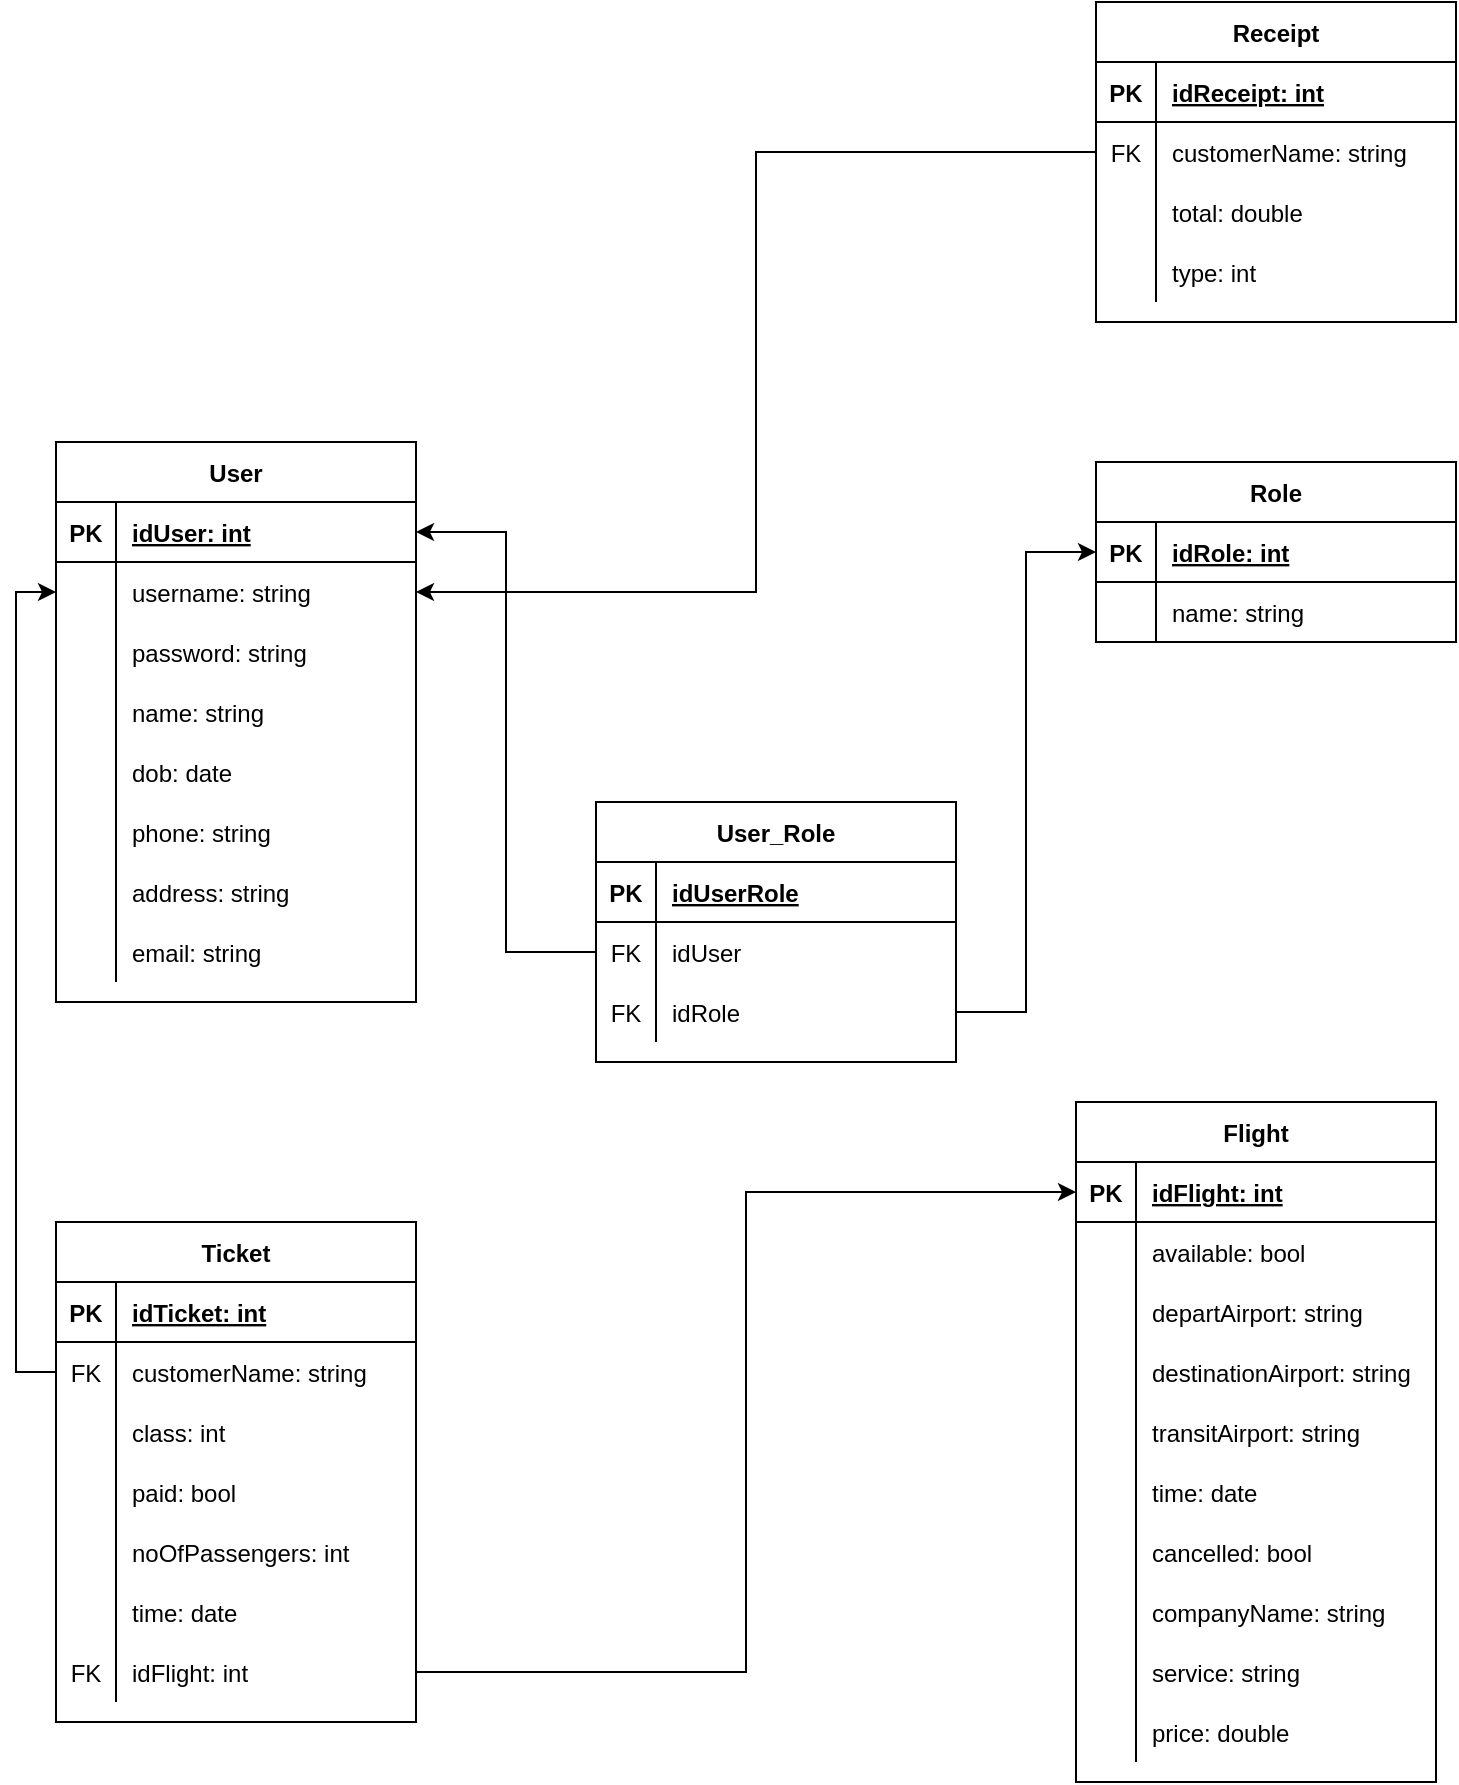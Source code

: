 <mxfile version="14.5.1" type="device"><diagram id="LL1lOkLg1EmS6O960kzK" name="Page-1"><mxGraphModel dx="1483" dy="1883" grid="1" gridSize="10" guides="1" tooltips="1" connect="1" arrows="1" fold="1" page="1" pageScale="1" pageWidth="850" pageHeight="1100" math="0" shadow="0"><root><mxCell id="0"/><mxCell id="1" parent="0"/><mxCell id="aAp7KKESzbnUokbkELah-1" value="User" style="shape=table;startSize=30;container=1;collapsible=1;childLayout=tableLayout;fixedRows=1;rowLines=0;fontStyle=1;align=center;resizeLast=1;" parent="1" vertex="1"><mxGeometry x="190" y="80" width="180" height="280" as="geometry"/></mxCell><mxCell id="aAp7KKESzbnUokbkELah-2" value="" style="shape=partialRectangle;collapsible=0;dropTarget=0;pointerEvents=0;fillColor=none;top=0;left=0;bottom=1;right=0;points=[[0,0.5],[1,0.5]];portConstraint=eastwest;" parent="aAp7KKESzbnUokbkELah-1" vertex="1"><mxGeometry y="30" width="180" height="30" as="geometry"/></mxCell><mxCell id="aAp7KKESzbnUokbkELah-3" value="PK" style="shape=partialRectangle;connectable=0;fillColor=none;top=0;left=0;bottom=0;right=0;fontStyle=1;overflow=hidden;" parent="aAp7KKESzbnUokbkELah-2" vertex="1"><mxGeometry width="30" height="30" as="geometry"/></mxCell><mxCell id="aAp7KKESzbnUokbkELah-4" value="idUser: int" style="shape=partialRectangle;connectable=0;fillColor=none;top=0;left=0;bottom=0;right=0;align=left;spacingLeft=6;fontStyle=5;overflow=hidden;" parent="aAp7KKESzbnUokbkELah-2" vertex="1"><mxGeometry x="30" width="150" height="30" as="geometry"/></mxCell><mxCell id="aAp7KKESzbnUokbkELah-5" value="" style="shape=partialRectangle;collapsible=0;dropTarget=0;pointerEvents=0;fillColor=none;top=0;left=0;bottom=0;right=0;points=[[0,0.5],[1,0.5]];portConstraint=eastwest;" parent="aAp7KKESzbnUokbkELah-1" vertex="1"><mxGeometry y="60" width="180" height="30" as="geometry"/></mxCell><mxCell id="aAp7KKESzbnUokbkELah-6" value="" style="shape=partialRectangle;connectable=0;fillColor=none;top=0;left=0;bottom=0;right=0;editable=1;overflow=hidden;" parent="aAp7KKESzbnUokbkELah-5" vertex="1"><mxGeometry width="30" height="30" as="geometry"/></mxCell><mxCell id="aAp7KKESzbnUokbkELah-7" value="username: string" style="shape=partialRectangle;connectable=0;fillColor=none;top=0;left=0;bottom=0;right=0;align=left;spacingLeft=6;overflow=hidden;" parent="aAp7KKESzbnUokbkELah-5" vertex="1"><mxGeometry x="30" width="150" height="30" as="geometry"/></mxCell><mxCell id="aAp7KKESzbnUokbkELah-8" value="" style="shape=partialRectangle;collapsible=0;dropTarget=0;pointerEvents=0;fillColor=none;top=0;left=0;bottom=0;right=0;points=[[0,0.5],[1,0.5]];portConstraint=eastwest;" parent="aAp7KKESzbnUokbkELah-1" vertex="1"><mxGeometry y="90" width="180" height="30" as="geometry"/></mxCell><mxCell id="aAp7KKESzbnUokbkELah-9" value="" style="shape=partialRectangle;connectable=0;fillColor=none;top=0;left=0;bottom=0;right=0;editable=1;overflow=hidden;" parent="aAp7KKESzbnUokbkELah-8" vertex="1"><mxGeometry width="30" height="30" as="geometry"/></mxCell><mxCell id="aAp7KKESzbnUokbkELah-10" value="password: string" style="shape=partialRectangle;connectable=0;fillColor=none;top=0;left=0;bottom=0;right=0;align=left;spacingLeft=6;overflow=hidden;" parent="aAp7KKESzbnUokbkELah-8" vertex="1"><mxGeometry x="30" width="150" height="30" as="geometry"/></mxCell><mxCell id="BWIYzbLWXOQ9dXsb4lPg-37" value="" style="shape=partialRectangle;collapsible=0;dropTarget=0;pointerEvents=0;fillColor=none;top=0;left=0;bottom=0;right=0;points=[[0,0.5],[1,0.5]];portConstraint=eastwest;" vertex="1" parent="aAp7KKESzbnUokbkELah-1"><mxGeometry y="120" width="180" height="30" as="geometry"/></mxCell><mxCell id="BWIYzbLWXOQ9dXsb4lPg-38" value="" style="shape=partialRectangle;connectable=0;fillColor=none;top=0;left=0;bottom=0;right=0;editable=1;overflow=hidden;" vertex="1" parent="BWIYzbLWXOQ9dXsb4lPg-37"><mxGeometry width="30" height="30" as="geometry"/></mxCell><mxCell id="BWIYzbLWXOQ9dXsb4lPg-39" value="name: string" style="shape=partialRectangle;connectable=0;fillColor=none;top=0;left=0;bottom=0;right=0;align=left;spacingLeft=6;overflow=hidden;" vertex="1" parent="BWIYzbLWXOQ9dXsb4lPg-37"><mxGeometry x="30" width="150" height="30" as="geometry"/></mxCell><mxCell id="BWIYzbLWXOQ9dXsb4lPg-40" value="" style="shape=partialRectangle;collapsible=0;dropTarget=0;pointerEvents=0;fillColor=none;top=0;left=0;bottom=0;right=0;points=[[0,0.5],[1,0.5]];portConstraint=eastwest;" vertex="1" parent="aAp7KKESzbnUokbkELah-1"><mxGeometry y="150" width="180" height="30" as="geometry"/></mxCell><mxCell id="BWIYzbLWXOQ9dXsb4lPg-41" value="" style="shape=partialRectangle;connectable=0;fillColor=none;top=0;left=0;bottom=0;right=0;editable=1;overflow=hidden;" vertex="1" parent="BWIYzbLWXOQ9dXsb4lPg-40"><mxGeometry width="30" height="30" as="geometry"/></mxCell><mxCell id="BWIYzbLWXOQ9dXsb4lPg-42" value="dob: date" style="shape=partialRectangle;connectable=0;fillColor=none;top=0;left=0;bottom=0;right=0;align=left;spacingLeft=6;overflow=hidden;" vertex="1" parent="BWIYzbLWXOQ9dXsb4lPg-40"><mxGeometry x="30" width="150" height="30" as="geometry"/></mxCell><mxCell id="BWIYzbLWXOQ9dXsb4lPg-43" value="" style="shape=partialRectangle;collapsible=0;dropTarget=0;pointerEvents=0;fillColor=none;top=0;left=0;bottom=0;right=0;points=[[0,0.5],[1,0.5]];portConstraint=eastwest;" vertex="1" parent="aAp7KKESzbnUokbkELah-1"><mxGeometry y="180" width="180" height="30" as="geometry"/></mxCell><mxCell id="BWIYzbLWXOQ9dXsb4lPg-44" value="" style="shape=partialRectangle;connectable=0;fillColor=none;top=0;left=0;bottom=0;right=0;editable=1;overflow=hidden;" vertex="1" parent="BWIYzbLWXOQ9dXsb4lPg-43"><mxGeometry width="30" height="30" as="geometry"/></mxCell><mxCell id="BWIYzbLWXOQ9dXsb4lPg-45" value="phone: string" style="shape=partialRectangle;connectable=0;fillColor=none;top=0;left=0;bottom=0;right=0;align=left;spacingLeft=6;overflow=hidden;" vertex="1" parent="BWIYzbLWXOQ9dXsb4lPg-43"><mxGeometry x="30" width="150" height="30" as="geometry"/></mxCell><mxCell id="BWIYzbLWXOQ9dXsb4lPg-46" value="" style="shape=partialRectangle;collapsible=0;dropTarget=0;pointerEvents=0;fillColor=none;top=0;left=0;bottom=0;right=0;points=[[0,0.5],[1,0.5]];portConstraint=eastwest;" vertex="1" parent="aAp7KKESzbnUokbkELah-1"><mxGeometry y="210" width="180" height="30" as="geometry"/></mxCell><mxCell id="BWIYzbLWXOQ9dXsb4lPg-47" value="" style="shape=partialRectangle;connectable=0;fillColor=none;top=0;left=0;bottom=0;right=0;editable=1;overflow=hidden;" vertex="1" parent="BWIYzbLWXOQ9dXsb4lPg-46"><mxGeometry width="30" height="30" as="geometry"/></mxCell><mxCell id="BWIYzbLWXOQ9dXsb4lPg-48" value="address: string" style="shape=partialRectangle;connectable=0;fillColor=none;top=0;left=0;bottom=0;right=0;align=left;spacingLeft=6;overflow=hidden;" vertex="1" parent="BWIYzbLWXOQ9dXsb4lPg-46"><mxGeometry x="30" width="150" height="30" as="geometry"/></mxCell><mxCell id="BWIYzbLWXOQ9dXsb4lPg-49" value="" style="shape=partialRectangle;collapsible=0;dropTarget=0;pointerEvents=0;fillColor=none;top=0;left=0;bottom=0;right=0;points=[[0,0.5],[1,0.5]];portConstraint=eastwest;" vertex="1" parent="aAp7KKESzbnUokbkELah-1"><mxGeometry y="240" width="180" height="30" as="geometry"/></mxCell><mxCell id="BWIYzbLWXOQ9dXsb4lPg-50" value="" style="shape=partialRectangle;connectable=0;fillColor=none;top=0;left=0;bottom=0;right=0;editable=1;overflow=hidden;" vertex="1" parent="BWIYzbLWXOQ9dXsb4lPg-49"><mxGeometry width="30" height="30" as="geometry"/></mxCell><mxCell id="BWIYzbLWXOQ9dXsb4lPg-51" value="email: string" style="shape=partialRectangle;connectable=0;fillColor=none;top=0;left=0;bottom=0;right=0;align=left;spacingLeft=6;overflow=hidden;" vertex="1" parent="BWIYzbLWXOQ9dXsb4lPg-49"><mxGeometry x="30" width="150" height="30" as="geometry"/></mxCell><mxCell id="aAp7KKESzbnUokbkELah-24" value="Role" style="shape=table;startSize=30;container=1;collapsible=1;childLayout=tableLayout;fixedRows=1;rowLines=0;fontStyle=1;align=center;resizeLast=1;" parent="1" vertex="1"><mxGeometry x="710" y="90" width="180" height="90" as="geometry"/></mxCell><mxCell id="aAp7KKESzbnUokbkELah-25" value="" style="shape=partialRectangle;collapsible=0;dropTarget=0;pointerEvents=0;fillColor=none;top=0;left=0;bottom=1;right=0;points=[[0,0.5],[1,0.5]];portConstraint=eastwest;" parent="aAp7KKESzbnUokbkELah-24" vertex="1"><mxGeometry y="30" width="180" height="30" as="geometry"/></mxCell><mxCell id="aAp7KKESzbnUokbkELah-26" value="PK" style="shape=partialRectangle;connectable=0;fillColor=none;top=0;left=0;bottom=0;right=0;fontStyle=1;overflow=hidden;" parent="aAp7KKESzbnUokbkELah-25" vertex="1"><mxGeometry width="30" height="30" as="geometry"/></mxCell><mxCell id="aAp7KKESzbnUokbkELah-27" value="idRole: int" style="shape=partialRectangle;connectable=0;fillColor=none;top=0;left=0;bottom=0;right=0;align=left;spacingLeft=6;fontStyle=5;overflow=hidden;" parent="aAp7KKESzbnUokbkELah-25" vertex="1"><mxGeometry x="30" width="150" height="30" as="geometry"/></mxCell><mxCell id="aAp7KKESzbnUokbkELah-28" value="" style="shape=partialRectangle;collapsible=0;dropTarget=0;pointerEvents=0;fillColor=none;top=0;left=0;bottom=0;right=0;points=[[0,0.5],[1,0.5]];portConstraint=eastwest;" parent="aAp7KKESzbnUokbkELah-24" vertex="1"><mxGeometry y="60" width="180" height="30" as="geometry"/></mxCell><mxCell id="aAp7KKESzbnUokbkELah-29" value="" style="shape=partialRectangle;connectable=0;fillColor=none;top=0;left=0;bottom=0;right=0;editable=1;overflow=hidden;" parent="aAp7KKESzbnUokbkELah-28" vertex="1"><mxGeometry width="30" height="30" as="geometry"/></mxCell><mxCell id="aAp7KKESzbnUokbkELah-30" value="name: string" style="shape=partialRectangle;connectable=0;fillColor=none;top=0;left=0;bottom=0;right=0;align=left;spacingLeft=6;overflow=hidden;" parent="aAp7KKESzbnUokbkELah-28" vertex="1"><mxGeometry x="30" width="150" height="30" as="geometry"/></mxCell><mxCell id="aAp7KKESzbnUokbkELah-40" value="Ticket" style="shape=table;startSize=30;container=1;collapsible=1;childLayout=tableLayout;fixedRows=1;rowLines=0;fontStyle=1;align=center;resizeLast=1;" parent="1" vertex="1"><mxGeometry x="190" y="470" width="180" height="250" as="geometry"/></mxCell><mxCell id="aAp7KKESzbnUokbkELah-41" value="" style="shape=partialRectangle;collapsible=0;dropTarget=0;pointerEvents=0;fillColor=none;top=0;left=0;bottom=1;right=0;points=[[0,0.5],[1,0.5]];portConstraint=eastwest;" parent="aAp7KKESzbnUokbkELah-40" vertex="1"><mxGeometry y="30" width="180" height="30" as="geometry"/></mxCell><mxCell id="aAp7KKESzbnUokbkELah-42" value="PK" style="shape=partialRectangle;connectable=0;fillColor=none;top=0;left=0;bottom=0;right=0;fontStyle=1;overflow=hidden;" parent="aAp7KKESzbnUokbkELah-41" vertex="1"><mxGeometry width="30" height="30" as="geometry"/></mxCell><mxCell id="aAp7KKESzbnUokbkELah-43" value="idTicket: int" style="shape=partialRectangle;connectable=0;fillColor=none;top=0;left=0;bottom=0;right=0;align=left;spacingLeft=6;fontStyle=5;overflow=hidden;" parent="aAp7KKESzbnUokbkELah-41" vertex="1"><mxGeometry x="30" width="150" height="30" as="geometry"/></mxCell><mxCell id="HqLvkcea5WY6k-Ax0426-11" value="" style="shape=partialRectangle;collapsible=0;dropTarget=0;pointerEvents=0;fillColor=none;top=0;left=0;bottom=0;right=0;points=[[0,0.5],[1,0.5]];portConstraint=eastwest;" parent="aAp7KKESzbnUokbkELah-40" vertex="1"><mxGeometry y="60" width="180" height="30" as="geometry"/></mxCell><mxCell id="HqLvkcea5WY6k-Ax0426-12" value="FK" style="shape=partialRectangle;connectable=0;fillColor=none;top=0;left=0;bottom=0;right=0;editable=1;overflow=hidden;" parent="HqLvkcea5WY6k-Ax0426-11" vertex="1"><mxGeometry width="30" height="30" as="geometry"/></mxCell><mxCell id="HqLvkcea5WY6k-Ax0426-13" value="customerName: string" style="shape=partialRectangle;connectable=0;fillColor=none;top=0;left=0;bottom=0;right=0;align=left;spacingLeft=6;overflow=hidden;" parent="HqLvkcea5WY6k-Ax0426-11" vertex="1"><mxGeometry x="30" width="150" height="30" as="geometry"/></mxCell><mxCell id="aAp7KKESzbnUokbkELah-44" value="" style="shape=partialRectangle;collapsible=0;dropTarget=0;pointerEvents=0;fillColor=none;top=0;left=0;bottom=0;right=0;points=[[0,0.5],[1,0.5]];portConstraint=eastwest;" parent="aAp7KKESzbnUokbkELah-40" vertex="1"><mxGeometry y="90" width="180" height="30" as="geometry"/></mxCell><mxCell id="aAp7KKESzbnUokbkELah-45" value="" style="shape=partialRectangle;connectable=0;fillColor=none;top=0;left=0;bottom=0;right=0;editable=1;overflow=hidden;" parent="aAp7KKESzbnUokbkELah-44" vertex="1"><mxGeometry width="30" height="30" as="geometry"/></mxCell><mxCell id="aAp7KKESzbnUokbkELah-46" value="class: int" style="shape=partialRectangle;connectable=0;fillColor=none;top=0;left=0;bottom=0;right=0;align=left;spacingLeft=6;overflow=hidden;" parent="aAp7KKESzbnUokbkELah-44" vertex="1"><mxGeometry x="30" width="150" height="30" as="geometry"/></mxCell><mxCell id="aAp7KKESzbnUokbkELah-47" value="" style="shape=partialRectangle;collapsible=0;dropTarget=0;pointerEvents=0;fillColor=none;top=0;left=0;bottom=0;right=0;points=[[0,0.5],[1,0.5]];portConstraint=eastwest;" parent="aAp7KKESzbnUokbkELah-40" vertex="1"><mxGeometry y="120" width="180" height="30" as="geometry"/></mxCell><mxCell id="aAp7KKESzbnUokbkELah-48" value="" style="shape=partialRectangle;connectable=0;fillColor=none;top=0;left=0;bottom=0;right=0;editable=1;overflow=hidden;" parent="aAp7KKESzbnUokbkELah-47" vertex="1"><mxGeometry width="30" height="30" as="geometry"/></mxCell><mxCell id="aAp7KKESzbnUokbkELah-49" value="paid: bool" style="shape=partialRectangle;connectable=0;fillColor=none;top=0;left=0;bottom=0;right=0;align=left;spacingLeft=6;overflow=hidden;" parent="aAp7KKESzbnUokbkELah-47" vertex="1"><mxGeometry x="30" width="150" height="30" as="geometry"/></mxCell><mxCell id="HqLvkcea5WY6k-Ax0426-1" value="" style="shape=partialRectangle;collapsible=0;dropTarget=0;pointerEvents=0;fillColor=none;top=0;left=0;bottom=0;right=0;points=[[0,0.5],[1,0.5]];portConstraint=eastwest;" parent="aAp7KKESzbnUokbkELah-40" vertex="1"><mxGeometry y="150" width="180" height="30" as="geometry"/></mxCell><mxCell id="HqLvkcea5WY6k-Ax0426-2" value="" style="shape=partialRectangle;connectable=0;fillColor=none;top=0;left=0;bottom=0;right=0;editable=1;overflow=hidden;" parent="HqLvkcea5WY6k-Ax0426-1" vertex="1"><mxGeometry width="30" height="30" as="geometry"/></mxCell><mxCell id="HqLvkcea5WY6k-Ax0426-3" value="noOfPassengers: int" style="shape=partialRectangle;connectable=0;fillColor=none;top=0;left=0;bottom=0;right=0;align=left;spacingLeft=6;overflow=hidden;" parent="HqLvkcea5WY6k-Ax0426-1" vertex="1"><mxGeometry x="30" width="150" height="30" as="geometry"/></mxCell><mxCell id="HqLvkcea5WY6k-Ax0426-8" value="" style="shape=partialRectangle;collapsible=0;dropTarget=0;pointerEvents=0;fillColor=none;top=0;left=0;bottom=0;right=0;points=[[0,0.5],[1,0.5]];portConstraint=eastwest;" parent="aAp7KKESzbnUokbkELah-40" vertex="1"><mxGeometry y="180" width="180" height="30" as="geometry"/></mxCell><mxCell id="HqLvkcea5WY6k-Ax0426-9" value="" style="shape=partialRectangle;connectable=0;fillColor=none;top=0;left=0;bottom=0;right=0;editable=1;overflow=hidden;" parent="HqLvkcea5WY6k-Ax0426-8" vertex="1"><mxGeometry width="30" height="30" as="geometry"/></mxCell><mxCell id="HqLvkcea5WY6k-Ax0426-10" value="time: date" style="shape=partialRectangle;connectable=0;fillColor=none;top=0;left=0;bottom=0;right=0;align=left;spacingLeft=6;overflow=hidden;" parent="HqLvkcea5WY6k-Ax0426-8" vertex="1"><mxGeometry x="30" width="150" height="30" as="geometry"/></mxCell><mxCell id="aAp7KKESzbnUokbkELah-53" value="" style="shape=partialRectangle;collapsible=0;dropTarget=0;pointerEvents=0;fillColor=none;top=0;left=0;bottom=0;right=0;points=[[0,0.5],[1,0.5]];portConstraint=eastwest;" parent="aAp7KKESzbnUokbkELah-40" vertex="1"><mxGeometry y="210" width="180" height="30" as="geometry"/></mxCell><mxCell id="aAp7KKESzbnUokbkELah-54" value="FK" style="shape=partialRectangle;connectable=0;fillColor=none;top=0;left=0;bottom=0;right=0;fontStyle=0;overflow=hidden;" parent="aAp7KKESzbnUokbkELah-53" vertex="1"><mxGeometry width="30" height="30" as="geometry"/></mxCell><mxCell id="aAp7KKESzbnUokbkELah-55" value="idFlight: int" style="shape=partialRectangle;connectable=0;fillColor=none;top=0;left=0;bottom=0;right=0;align=left;spacingLeft=6;fontStyle=0;overflow=hidden;" parent="aAp7KKESzbnUokbkELah-53" vertex="1"><mxGeometry x="30" width="150" height="30" as="geometry"/></mxCell><mxCell id="aAp7KKESzbnUokbkELah-56" value="Flight" style="shape=table;startSize=30;container=1;collapsible=1;childLayout=tableLayout;fixedRows=1;rowLines=0;fontStyle=1;align=center;resizeLast=1;" parent="1" vertex="1"><mxGeometry x="700" y="410" width="180" height="340" as="geometry"/></mxCell><mxCell id="aAp7KKESzbnUokbkELah-57" value="" style="shape=partialRectangle;collapsible=0;dropTarget=0;pointerEvents=0;fillColor=none;top=0;left=0;bottom=1;right=0;points=[[0,0.5],[1,0.5]];portConstraint=eastwest;" parent="aAp7KKESzbnUokbkELah-56" vertex="1"><mxGeometry y="30" width="180" height="30" as="geometry"/></mxCell><mxCell id="aAp7KKESzbnUokbkELah-58" value="PK" style="shape=partialRectangle;connectable=0;fillColor=none;top=0;left=0;bottom=0;right=0;fontStyle=1;overflow=hidden;" parent="aAp7KKESzbnUokbkELah-57" vertex="1"><mxGeometry width="30" height="30" as="geometry"/></mxCell><mxCell id="aAp7KKESzbnUokbkELah-59" value="idFlight: int" style="shape=partialRectangle;connectable=0;fillColor=none;top=0;left=0;bottom=0;right=0;align=left;spacingLeft=6;fontStyle=5;overflow=hidden;" parent="aAp7KKESzbnUokbkELah-57" vertex="1"><mxGeometry x="30" width="150" height="30" as="geometry"/></mxCell><mxCell id="aAp7KKESzbnUokbkELah-60" value="" style="shape=partialRectangle;collapsible=0;dropTarget=0;pointerEvents=0;fillColor=none;top=0;left=0;bottom=0;right=0;points=[[0,0.5],[1,0.5]];portConstraint=eastwest;" parent="aAp7KKESzbnUokbkELah-56" vertex="1"><mxGeometry y="60" width="180" height="30" as="geometry"/></mxCell><mxCell id="aAp7KKESzbnUokbkELah-61" value="" style="shape=partialRectangle;connectable=0;fillColor=none;top=0;left=0;bottom=0;right=0;editable=1;overflow=hidden;" parent="aAp7KKESzbnUokbkELah-60" vertex="1"><mxGeometry width="30" height="30" as="geometry"/></mxCell><mxCell id="aAp7KKESzbnUokbkELah-62" value="available: bool" style="shape=partialRectangle;connectable=0;fillColor=none;top=0;left=0;bottom=0;right=0;align=left;spacingLeft=6;overflow=hidden;" parent="aAp7KKESzbnUokbkELah-60" vertex="1"><mxGeometry x="30" width="150" height="30" as="geometry"/></mxCell><mxCell id="aAp7KKESzbnUokbkELah-69" value="" style="shape=partialRectangle;collapsible=0;dropTarget=0;pointerEvents=0;fillColor=none;top=0;left=0;bottom=0;right=0;points=[[0,0.5],[1,0.5]];portConstraint=eastwest;" parent="aAp7KKESzbnUokbkELah-56" vertex="1"><mxGeometry y="90" width="180" height="30" as="geometry"/></mxCell><mxCell id="aAp7KKESzbnUokbkELah-70" value="" style="shape=partialRectangle;connectable=0;fillColor=none;top=0;left=0;bottom=0;right=0;editable=1;overflow=hidden;" parent="aAp7KKESzbnUokbkELah-69" vertex="1"><mxGeometry width="30" height="30" as="geometry"/></mxCell><mxCell id="aAp7KKESzbnUokbkELah-71" value="departAirport: string" style="shape=partialRectangle;connectable=0;fillColor=none;top=0;left=0;bottom=0;right=0;align=left;spacingLeft=6;overflow=hidden;" parent="aAp7KKESzbnUokbkELah-69" vertex="1"><mxGeometry x="30" width="150" height="30" as="geometry"/></mxCell><mxCell id="aAp7KKESzbnUokbkELah-72" value="" style="shape=partialRectangle;collapsible=0;dropTarget=0;pointerEvents=0;fillColor=none;top=0;left=0;bottom=0;right=0;points=[[0,0.5],[1,0.5]];portConstraint=eastwest;" parent="aAp7KKESzbnUokbkELah-56" vertex="1"><mxGeometry y="120" width="180" height="30" as="geometry"/></mxCell><mxCell id="aAp7KKESzbnUokbkELah-73" value="" style="shape=partialRectangle;connectable=0;fillColor=none;top=0;left=0;bottom=0;right=0;editable=1;overflow=hidden;" parent="aAp7KKESzbnUokbkELah-72" vertex="1"><mxGeometry width="30" height="30" as="geometry"/></mxCell><mxCell id="aAp7KKESzbnUokbkELah-74" value="destinationAirport: string" style="shape=partialRectangle;connectable=0;fillColor=none;top=0;left=0;bottom=0;right=0;align=left;spacingLeft=6;overflow=hidden;" parent="aAp7KKESzbnUokbkELah-72" vertex="1"><mxGeometry x="30" width="150" height="30" as="geometry"/></mxCell><mxCell id="aAp7KKESzbnUokbkELah-75" value="" style="shape=partialRectangle;collapsible=0;dropTarget=0;pointerEvents=0;fillColor=none;top=0;left=0;bottom=0;right=0;points=[[0,0.5],[1,0.5]];portConstraint=eastwest;" parent="aAp7KKESzbnUokbkELah-56" vertex="1"><mxGeometry y="150" width="180" height="30" as="geometry"/></mxCell><mxCell id="aAp7KKESzbnUokbkELah-76" value="" style="shape=partialRectangle;connectable=0;fillColor=none;top=0;left=0;bottom=0;right=0;editable=1;overflow=hidden;" parent="aAp7KKESzbnUokbkELah-75" vertex="1"><mxGeometry width="30" height="30" as="geometry"/></mxCell><mxCell id="aAp7KKESzbnUokbkELah-77" value="transitAirport: string" style="shape=partialRectangle;connectable=0;fillColor=none;top=0;left=0;bottom=0;right=0;align=left;spacingLeft=6;overflow=hidden;" parent="aAp7KKESzbnUokbkELah-75" vertex="1"><mxGeometry x="30" width="150" height="30" as="geometry"/></mxCell><mxCell id="aAp7KKESzbnUokbkELah-78" value="" style="shape=partialRectangle;collapsible=0;dropTarget=0;pointerEvents=0;fillColor=none;top=0;left=0;bottom=0;right=0;points=[[0,0.5],[1,0.5]];portConstraint=eastwest;" parent="aAp7KKESzbnUokbkELah-56" vertex="1"><mxGeometry y="180" width="180" height="30" as="geometry"/></mxCell><mxCell id="aAp7KKESzbnUokbkELah-79" value="" style="shape=partialRectangle;connectable=0;fillColor=none;top=0;left=0;bottom=0;right=0;editable=1;overflow=hidden;" parent="aAp7KKESzbnUokbkELah-78" vertex="1"><mxGeometry width="30" height="30" as="geometry"/></mxCell><mxCell id="aAp7KKESzbnUokbkELah-80" value="time: date" style="shape=partialRectangle;connectable=0;fillColor=none;top=0;left=0;bottom=0;right=0;align=left;spacingLeft=6;overflow=hidden;" parent="aAp7KKESzbnUokbkELah-78" vertex="1"><mxGeometry x="30" width="150" height="30" as="geometry"/></mxCell><mxCell id="aAp7KKESzbnUokbkELah-81" value="" style="shape=partialRectangle;collapsible=0;dropTarget=0;pointerEvents=0;fillColor=none;top=0;left=0;bottom=0;right=0;points=[[0,0.5],[1,0.5]];portConstraint=eastwest;" parent="aAp7KKESzbnUokbkELah-56" vertex="1"><mxGeometry y="210" width="180" height="30" as="geometry"/></mxCell><mxCell id="aAp7KKESzbnUokbkELah-82" value="" style="shape=partialRectangle;connectable=0;fillColor=none;top=0;left=0;bottom=0;right=0;editable=1;overflow=hidden;" parent="aAp7KKESzbnUokbkELah-81" vertex="1"><mxGeometry width="30" height="30" as="geometry"/></mxCell><mxCell id="aAp7KKESzbnUokbkELah-83" value="cancelled: bool" style="shape=partialRectangle;connectable=0;fillColor=none;top=0;left=0;bottom=0;right=0;align=left;spacingLeft=6;overflow=hidden;" parent="aAp7KKESzbnUokbkELah-81" vertex="1"><mxGeometry x="30" width="150" height="30" as="geometry"/></mxCell><mxCell id="aAp7KKESzbnUokbkELah-84" value="" style="shape=partialRectangle;collapsible=0;dropTarget=0;pointerEvents=0;fillColor=none;top=0;left=0;bottom=0;right=0;points=[[0,0.5],[1,0.5]];portConstraint=eastwest;" parent="aAp7KKESzbnUokbkELah-56" vertex="1"><mxGeometry y="240" width="180" height="30" as="geometry"/></mxCell><mxCell id="aAp7KKESzbnUokbkELah-85" value="" style="shape=partialRectangle;connectable=0;fillColor=none;top=0;left=0;bottom=0;right=0;fontStyle=0;overflow=hidden;" parent="aAp7KKESzbnUokbkELah-84" vertex="1"><mxGeometry width="30" height="30" as="geometry"/></mxCell><mxCell id="aAp7KKESzbnUokbkELah-86" value="companyName: string" style="shape=partialRectangle;connectable=0;fillColor=none;top=0;left=0;bottom=0;right=0;align=left;spacingLeft=6;fontStyle=0;overflow=hidden;" parent="aAp7KKESzbnUokbkELah-84" vertex="1"><mxGeometry x="30" width="150" height="30" as="geometry"/></mxCell><mxCell id="BWIYzbLWXOQ9dXsb4lPg-9" value="" style="shape=partialRectangle;collapsible=0;dropTarget=0;pointerEvents=0;fillColor=none;top=0;left=0;bottom=0;right=0;points=[[0,0.5],[1,0.5]];portConstraint=eastwest;" vertex="1" parent="aAp7KKESzbnUokbkELah-56"><mxGeometry y="270" width="180" height="30" as="geometry"/></mxCell><mxCell id="BWIYzbLWXOQ9dXsb4lPg-10" value="" style="shape=partialRectangle;connectable=0;fillColor=none;top=0;left=0;bottom=0;right=0;editable=1;overflow=hidden;" vertex="1" parent="BWIYzbLWXOQ9dXsb4lPg-9"><mxGeometry width="30" height="30" as="geometry"/></mxCell><mxCell id="BWIYzbLWXOQ9dXsb4lPg-11" value="service: string" style="shape=partialRectangle;connectable=0;fillColor=none;top=0;left=0;bottom=0;right=0;align=left;spacingLeft=6;overflow=hidden;" vertex="1" parent="BWIYzbLWXOQ9dXsb4lPg-9"><mxGeometry x="30" width="150" height="30" as="geometry"/></mxCell><mxCell id="BWIYzbLWXOQ9dXsb4lPg-16" value="" style="shape=partialRectangle;collapsible=0;dropTarget=0;pointerEvents=0;fillColor=none;top=0;left=0;bottom=0;right=0;points=[[0,0.5],[1,0.5]];portConstraint=eastwest;" vertex="1" parent="aAp7KKESzbnUokbkELah-56"><mxGeometry y="300" width="180" height="30" as="geometry"/></mxCell><mxCell id="BWIYzbLWXOQ9dXsb4lPg-17" value="" style="shape=partialRectangle;connectable=0;fillColor=none;top=0;left=0;bottom=0;right=0;editable=1;overflow=hidden;" vertex="1" parent="BWIYzbLWXOQ9dXsb4lPg-16"><mxGeometry width="30" height="30" as="geometry"/></mxCell><mxCell id="BWIYzbLWXOQ9dXsb4lPg-18" value="price: double" style="shape=partialRectangle;connectable=0;fillColor=none;top=0;left=0;bottom=0;right=0;align=left;spacingLeft=6;overflow=hidden;" vertex="1" parent="BWIYzbLWXOQ9dXsb4lPg-16"><mxGeometry x="30" width="150" height="30" as="geometry"/></mxCell><mxCell id="aAp7KKESzbnUokbkELah-101" style="edgeStyle=orthogonalEdgeStyle;rounded=0;orthogonalLoop=1;jettySize=auto;html=1;entryX=0;entryY=0.5;entryDx=0;entryDy=0;" parent="1" source="aAp7KKESzbnUokbkELah-53" target="aAp7KKESzbnUokbkELah-57" edge="1"><mxGeometry relative="1" as="geometry"/></mxCell><mxCell id="g3yK3Y63Ywvg5ztqeZ97-1" value="User_Role" style="shape=table;startSize=30;container=1;collapsible=1;childLayout=tableLayout;fixedRows=1;rowLines=0;fontStyle=1;align=center;resizeLast=1;" parent="1" vertex="1"><mxGeometry x="460" y="260" width="180" height="130" as="geometry"/></mxCell><mxCell id="g3yK3Y63Ywvg5ztqeZ97-2" value="" style="shape=partialRectangle;collapsible=0;dropTarget=0;pointerEvents=0;fillColor=none;top=0;left=0;bottom=1;right=0;points=[[0,0.5],[1,0.5]];portConstraint=eastwest;" parent="g3yK3Y63Ywvg5ztqeZ97-1" vertex="1"><mxGeometry y="30" width="180" height="30" as="geometry"/></mxCell><mxCell id="g3yK3Y63Ywvg5ztqeZ97-3" value="PK" style="shape=partialRectangle;connectable=0;fillColor=none;top=0;left=0;bottom=0;right=0;fontStyle=1;overflow=hidden;" parent="g3yK3Y63Ywvg5ztqeZ97-2" vertex="1"><mxGeometry width="30" height="30" as="geometry"/></mxCell><mxCell id="g3yK3Y63Ywvg5ztqeZ97-4" value="idUserRole" style="shape=partialRectangle;connectable=0;fillColor=none;top=0;left=0;bottom=0;right=0;align=left;spacingLeft=6;fontStyle=5;overflow=hidden;" parent="g3yK3Y63Ywvg5ztqeZ97-2" vertex="1"><mxGeometry x="30" width="150" height="30" as="geometry"/></mxCell><mxCell id="g3yK3Y63Ywvg5ztqeZ97-17" value="" style="shape=partialRectangle;collapsible=0;dropTarget=0;pointerEvents=0;fillColor=none;top=0;left=0;bottom=0;right=0;points=[[0,0.5],[1,0.5]];portConstraint=eastwest;" parent="g3yK3Y63Ywvg5ztqeZ97-1" vertex="1"><mxGeometry y="60" width="180" height="30" as="geometry"/></mxCell><mxCell id="g3yK3Y63Ywvg5ztqeZ97-18" value="FK" style="shape=partialRectangle;connectable=0;fillColor=none;top=0;left=0;bottom=0;right=0;fontStyle=0;overflow=hidden;" parent="g3yK3Y63Ywvg5ztqeZ97-17" vertex="1"><mxGeometry width="30" height="30" as="geometry"/></mxCell><mxCell id="g3yK3Y63Ywvg5ztqeZ97-19" value="idUser" style="shape=partialRectangle;connectable=0;fillColor=none;top=0;left=0;bottom=0;right=0;align=left;spacingLeft=6;fontStyle=0;overflow=hidden;" parent="g3yK3Y63Ywvg5ztqeZ97-17" vertex="1"><mxGeometry x="30" width="150" height="30" as="geometry"/></mxCell><mxCell id="g3yK3Y63Ywvg5ztqeZ97-20" value="" style="shape=partialRectangle;collapsible=0;dropTarget=0;pointerEvents=0;fillColor=none;top=0;left=0;bottom=0;right=0;points=[[0,0.5],[1,0.5]];portConstraint=eastwest;" parent="g3yK3Y63Ywvg5ztqeZ97-1" vertex="1"><mxGeometry y="90" width="180" height="30" as="geometry"/></mxCell><mxCell id="g3yK3Y63Ywvg5ztqeZ97-21" value="FK" style="shape=partialRectangle;connectable=0;fillColor=none;top=0;left=0;bottom=0;right=0;fontStyle=0;overflow=hidden;" parent="g3yK3Y63Ywvg5ztqeZ97-20" vertex="1"><mxGeometry width="30" height="30" as="geometry"/></mxCell><mxCell id="g3yK3Y63Ywvg5ztqeZ97-22" value="idRole" style="shape=partialRectangle;connectable=0;fillColor=none;top=0;left=0;bottom=0;right=0;align=left;spacingLeft=6;fontStyle=0;overflow=hidden;" parent="g3yK3Y63Ywvg5ztqeZ97-20" vertex="1"><mxGeometry x="30" width="150" height="30" as="geometry"/></mxCell><mxCell id="g3yK3Y63Ywvg5ztqeZ97-30" style="edgeStyle=orthogonalEdgeStyle;rounded=0;orthogonalLoop=1;jettySize=auto;html=1;exitX=1;exitY=0.5;exitDx=0;exitDy=0;entryX=0;entryY=0.5;entryDx=0;entryDy=0;" parent="1" source="g3yK3Y63Ywvg5ztqeZ97-20" target="aAp7KKESzbnUokbkELah-25" edge="1"><mxGeometry relative="1" as="geometry"><mxPoint x="380" y="135" as="sourcePoint"/><mxPoint x="710" y="200" as="targetPoint"/></mxGeometry></mxCell><mxCell id="g3yK3Y63Ywvg5ztqeZ97-29" style="edgeStyle=orthogonalEdgeStyle;rounded=0;orthogonalLoop=1;jettySize=auto;html=1;exitX=0;exitY=0.5;exitDx=0;exitDy=0;entryX=1;entryY=0.5;entryDx=0;entryDy=0;" parent="1" source="g3yK3Y63Ywvg5ztqeZ97-17" target="aAp7KKESzbnUokbkELah-2" edge="1"><mxGeometry relative="1" as="geometry"><mxPoint x="390" y="240" as="sourcePoint"/><mxPoint x="450" y="210" as="targetPoint"/></mxGeometry></mxCell><mxCell id="BWIYzbLWXOQ9dXsb4lPg-19" style="edgeStyle=orthogonalEdgeStyle;rounded=0;orthogonalLoop=1;jettySize=auto;html=1;entryX=0;entryY=0.5;entryDx=0;entryDy=0;exitX=0;exitY=0.5;exitDx=0;exitDy=0;" edge="1" parent="1" source="HqLvkcea5WY6k-Ax0426-11" target="aAp7KKESzbnUokbkELah-5"><mxGeometry relative="1" as="geometry"><mxPoint x="380" y="705" as="sourcePoint"/><mxPoint x="220" y="330" as="targetPoint"/></mxGeometry></mxCell><mxCell id="BWIYzbLWXOQ9dXsb4lPg-20" value="Receipt" style="shape=table;startSize=30;container=1;collapsible=1;childLayout=tableLayout;fixedRows=1;rowLines=0;fontStyle=1;align=center;resizeLast=1;" vertex="1" parent="1"><mxGeometry x="710" y="-140" width="180" height="160" as="geometry"/></mxCell><mxCell id="BWIYzbLWXOQ9dXsb4lPg-21" value="" style="shape=partialRectangle;collapsible=0;dropTarget=0;pointerEvents=0;fillColor=none;top=0;left=0;bottom=1;right=0;points=[[0,0.5],[1,0.5]];portConstraint=eastwest;" vertex="1" parent="BWIYzbLWXOQ9dXsb4lPg-20"><mxGeometry y="30" width="180" height="30" as="geometry"/></mxCell><mxCell id="BWIYzbLWXOQ9dXsb4lPg-22" value="PK" style="shape=partialRectangle;connectable=0;fillColor=none;top=0;left=0;bottom=0;right=0;fontStyle=1;overflow=hidden;" vertex="1" parent="BWIYzbLWXOQ9dXsb4lPg-21"><mxGeometry width="30" height="30" as="geometry"/></mxCell><mxCell id="BWIYzbLWXOQ9dXsb4lPg-23" value="idReceipt: int" style="shape=partialRectangle;connectable=0;fillColor=none;top=0;left=0;bottom=0;right=0;align=left;spacingLeft=6;fontStyle=5;overflow=hidden;" vertex="1" parent="BWIYzbLWXOQ9dXsb4lPg-21"><mxGeometry x="30" width="150" height="30" as="geometry"/></mxCell><mxCell id="BWIYzbLWXOQ9dXsb4lPg-24" value="" style="shape=partialRectangle;collapsible=0;dropTarget=0;pointerEvents=0;fillColor=none;top=0;left=0;bottom=0;right=0;points=[[0,0.5],[1,0.5]];portConstraint=eastwest;" vertex="1" parent="BWIYzbLWXOQ9dXsb4lPg-20"><mxGeometry y="60" width="180" height="30" as="geometry"/></mxCell><mxCell id="BWIYzbLWXOQ9dXsb4lPg-25" value="FK" style="shape=partialRectangle;connectable=0;fillColor=none;top=0;left=0;bottom=0;right=0;editable=1;overflow=hidden;" vertex="1" parent="BWIYzbLWXOQ9dXsb4lPg-24"><mxGeometry width="30" height="30" as="geometry"/></mxCell><mxCell id="BWIYzbLWXOQ9dXsb4lPg-26" value="customerName: string" style="shape=partialRectangle;connectable=0;fillColor=none;top=0;left=0;bottom=0;right=0;align=left;spacingLeft=6;overflow=hidden;" vertex="1" parent="BWIYzbLWXOQ9dXsb4lPg-24"><mxGeometry x="30" width="150" height="30" as="geometry"/></mxCell><mxCell id="BWIYzbLWXOQ9dXsb4lPg-27" value="" style="shape=partialRectangle;collapsible=0;dropTarget=0;pointerEvents=0;fillColor=none;top=0;left=0;bottom=0;right=0;points=[[0,0.5],[1,0.5]];portConstraint=eastwest;" vertex="1" parent="BWIYzbLWXOQ9dXsb4lPg-20"><mxGeometry y="90" width="180" height="30" as="geometry"/></mxCell><mxCell id="BWIYzbLWXOQ9dXsb4lPg-28" value="" style="shape=partialRectangle;connectable=0;fillColor=none;top=0;left=0;bottom=0;right=0;editable=1;overflow=hidden;" vertex="1" parent="BWIYzbLWXOQ9dXsb4lPg-27"><mxGeometry width="30" height="30" as="geometry"/></mxCell><mxCell id="BWIYzbLWXOQ9dXsb4lPg-29" value="total: double" style="shape=partialRectangle;connectable=0;fillColor=none;top=0;left=0;bottom=0;right=0;align=left;spacingLeft=6;overflow=hidden;" vertex="1" parent="BWIYzbLWXOQ9dXsb4lPg-27"><mxGeometry x="30" width="150" height="30" as="geometry"/></mxCell><mxCell id="BWIYzbLWXOQ9dXsb4lPg-30" value="" style="shape=partialRectangle;collapsible=0;dropTarget=0;pointerEvents=0;fillColor=none;top=0;left=0;bottom=0;right=0;points=[[0,0.5],[1,0.5]];portConstraint=eastwest;" vertex="1" parent="BWIYzbLWXOQ9dXsb4lPg-20"><mxGeometry y="120" width="180" height="30" as="geometry"/></mxCell><mxCell id="BWIYzbLWXOQ9dXsb4lPg-31" value="" style="shape=partialRectangle;connectable=0;fillColor=none;top=0;left=0;bottom=0;right=0;editable=1;overflow=hidden;" vertex="1" parent="BWIYzbLWXOQ9dXsb4lPg-30"><mxGeometry width="30" height="30" as="geometry"/></mxCell><mxCell id="BWIYzbLWXOQ9dXsb4lPg-32" value="type: int" style="shape=partialRectangle;connectable=0;fillColor=none;top=0;left=0;bottom=0;right=0;align=left;spacingLeft=6;overflow=hidden;" vertex="1" parent="BWIYzbLWXOQ9dXsb4lPg-30"><mxGeometry x="30" width="150" height="30" as="geometry"/></mxCell><mxCell id="BWIYzbLWXOQ9dXsb4lPg-52" style="edgeStyle=orthogonalEdgeStyle;rounded=0;orthogonalLoop=1;jettySize=auto;html=1;exitX=0;exitY=0.5;exitDx=0;exitDy=0;entryX=1;entryY=0.5;entryDx=0;entryDy=0;" edge="1" parent="1" source="BWIYzbLWXOQ9dXsb4lPg-24" target="aAp7KKESzbnUokbkELah-5"><mxGeometry relative="1" as="geometry"><mxPoint x="470" y="345" as="sourcePoint"/><mxPoint x="380" y="135" as="targetPoint"/></mxGeometry></mxCell></root></mxGraphModel></diagram></mxfile>
